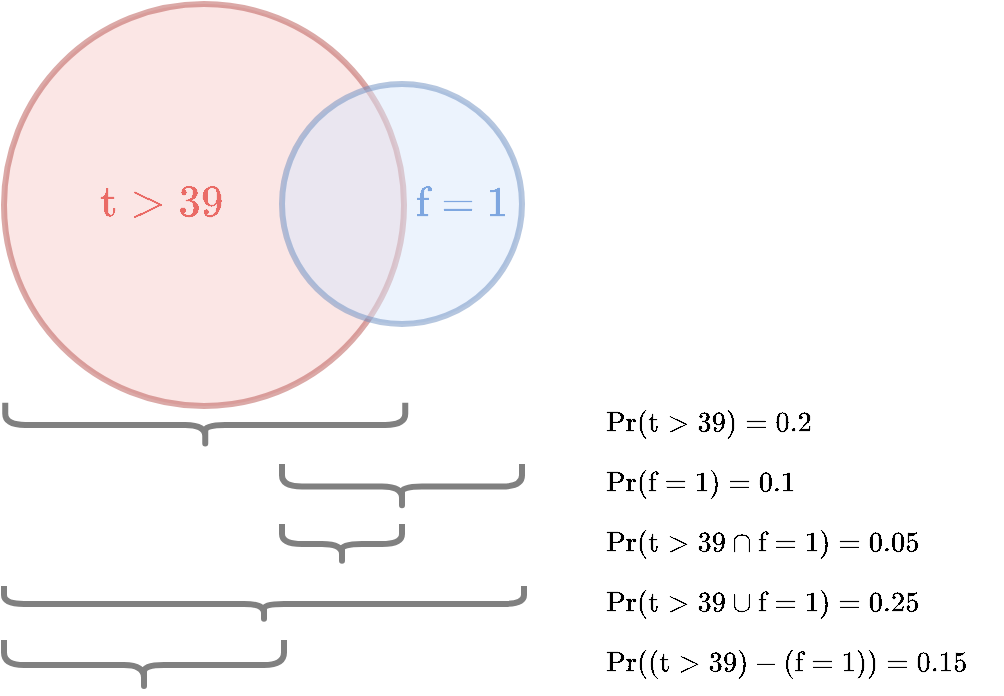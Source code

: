 <mxfile version="14.1.4" type="device"><diagram id="dh0zIfsxkgu0dF92HUc-" name="ex_2_1_venn"><mxGraphModel dx="1350" dy="843" grid="1" gridSize="10" guides="0" tooltips="1" connect="0" arrows="0" fold="1" page="1" pageScale="1" pageWidth="900" pageHeight="900" math="1" shadow="0"><root><mxCell id="zjQHZT8Wj9p1asSgLFkc-0"/><mxCell id="zjQHZT8Wj9p1asSgLFkc-1" parent="zjQHZT8Wj9p1asSgLFkc-0"/><mxCell id="zjQHZT8Wj9p1asSgLFkc-2" value="" style="ellipse;whiteSpace=wrap;html=1;opacity=50;fillColor=#f8cecc;strokeColor=#b85450;strokeWidth=3;fontColor=#EA6B66;" parent="zjQHZT8Wj9p1asSgLFkc-1" vertex="1"><mxGeometry x="240" y="40" width="200" height="201" as="geometry"/></mxCell><mxCell id="zjQHZT8Wj9p1asSgLFkc-3" value="" style="ellipse;whiteSpace=wrap;html=1;opacity=50;fillColor=#dae8fc;strokeColor=#6c8ebf;strokeWidth=3;fontColor=#7EA6E0;" parent="zjQHZT8Wj9p1asSgLFkc-1" vertex="1"><mxGeometry x="379" y="80" width="120" height="120" as="geometry"/></mxCell><mxCell id="zjQHZT8Wj9p1asSgLFkc-6" value="\(\text{f}=1\)" style="text;html=1;strokeColor=none;fillColor=none;align=center;verticalAlign=middle;whiteSpace=wrap;rounded=0;fontColor=#7EA6E0;opacity=50;fontSize=18;" parent="zjQHZT8Wj9p1asSgLFkc-1" vertex="1"><mxGeometry x="439" y="120" width="60" height="40" as="geometry"/></mxCell><mxCell id="zjQHZT8Wj9p1asSgLFkc-7" value="" style="shape=curlyBracket;whiteSpace=wrap;html=1;rounded=1;strokeWidth=3;fontColor=#7EA6E0;rotation=-90;sketch=0;strokeColor=#808080;" parent="zjQHZT8Wj9p1asSgLFkc-1" vertex="1"><mxGeometry x="329.5" y="150.5" width="22.25" height="200" as="geometry"/></mxCell><mxCell id="zjQHZT8Wj9p1asSgLFkc-8" value="\(\text{Pr}(\text{t}&amp;gt;39)=0.2\)" style="text;strokeColor=none;fillColor=none;align=left;verticalAlign=middle;rounded=0;opacity=50;fontSize=12;labelBackgroundColor=none;sketch=0;whiteSpace=wrap;html=1;" parent="zjQHZT8Wj9p1asSgLFkc-1" vertex="1"><mxGeometry x="539" y="240" width="200" height="20" as="geometry"/></mxCell><mxCell id="zjQHZT8Wj9p1asSgLFkc-9" value="" style="shape=curlyBracket;whiteSpace=wrap;html=1;rounded=1;strokeWidth=3;fontColor=#7EA6E0;rotation=-90;strokeColor=#808080;" parent="zjQHZT8Wj9p1asSgLFkc-1" vertex="1"><mxGeometry x="427.75" y="221.25" width="22.5" height="120" as="geometry"/></mxCell><mxCell id="zjQHZT8Wj9p1asSgLFkc-10" value="\(\text{Pr}(\text{f}=1)=0.1\)" style="text;strokeColor=none;fillColor=none;align=left;verticalAlign=middle;rounded=0;opacity=50;fontSize=12;labelBackgroundColor=none;sketch=0;html=1;whiteSpace=wrap;" parent="zjQHZT8Wj9p1asSgLFkc-1" vertex="1"><mxGeometry x="539" y="270" width="200" height="20" as="geometry"/></mxCell><mxCell id="zjQHZT8Wj9p1asSgLFkc-11" value="&lt;span style=&quot;color: rgb(234 , 107 , 102) ; font-size: 19px&quot;&gt;\(\text{t}&amp;gt;39\)&lt;/span&gt;" style="text;html=1;strokeColor=none;fillColor=none;align=center;verticalAlign=middle;whiteSpace=wrap;rounded=0;fontColor=#666666;opacity=50;fontSize=19;" parent="zjQHZT8Wj9p1asSgLFkc-1" vertex="1"><mxGeometry x="279" y="120" width="80" height="40" as="geometry"/></mxCell><mxCell id="zjQHZT8Wj9p1asSgLFkc-12" value="" style="shape=curlyBracket;whiteSpace=wrap;html=1;rounded=1;strokeWidth=3;fontColor=#7EA6E0;rotation=-90;strokeColor=#808080;" parent="zjQHZT8Wj9p1asSgLFkc-1" vertex="1"><mxGeometry x="399" y="280" width="20" height="60" as="geometry"/></mxCell><mxCell id="zjQHZT8Wj9p1asSgLFkc-14" value="\(\text{Pr}(\text{t}&amp;gt;39\cup\text{f}=1)=0.25\)" style="text;html=1;strokeColor=none;fillColor=none;align=left;verticalAlign=middle;whiteSpace=wrap;rounded=0;opacity=50;fontSize=12;" parent="zjQHZT8Wj9p1asSgLFkc-1" vertex="1"><mxGeometry x="539" y="330" width="200" height="20" as="geometry"/></mxCell><mxCell id="zjQHZT8Wj9p1asSgLFkc-15" value="" style="shape=curlyBracket;whiteSpace=wrap;html=1;rounded=1;strokeWidth=3;fontColor=#7EA6E0;rotation=-90;strokeColor=#808080;" parent="zjQHZT8Wj9p1asSgLFkc-1" vertex="1"><mxGeometry x="361.06" y="209.94" width="17.88" height="260" as="geometry"/></mxCell><mxCell id="zjQHZT8Wj9p1asSgLFkc-16" value="\(\text{Pr}(\text{t}&amp;gt;3 9\cap\text{f}=1)=0.05\)" style="text;html=1;strokeColor=none;fillColor=none;align=left;verticalAlign=middle;whiteSpace=wrap;rounded=0;opacity=50;fontSize=12;" parent="zjQHZT8Wj9p1asSgLFkc-1" vertex="1"><mxGeometry x="539" y="300" width="200" height="20" as="geometry"/></mxCell><mxCell id="zjQHZT8Wj9p1asSgLFkc-17" value="" style="shape=curlyBracket;whiteSpace=wrap;html=1;rounded=1;strokeWidth=3;fontColor=#7EA6E0;rotation=-90;strokeColor=#808080;" parent="zjQHZT8Wj9p1asSgLFkc-1" vertex="1"><mxGeometry x="297.44" y="300.56" width="25.12" height="140" as="geometry"/></mxCell><mxCell id="zjQHZT8Wj9p1asSgLFkc-18" value="\(\text{Pr}((\text{t}&amp;gt;39)-(\text{f}=1))=0.15\)" style="text;html=1;strokeColor=none;fillColor=none;align=left;verticalAlign=middle;whiteSpace=wrap;rounded=0;opacity=50;fontSize=12;labelBorderColor=none;labelBackgroundColor=none;" parent="zjQHZT8Wj9p1asSgLFkc-1" vertex="1"><mxGeometry x="539" y="359" width="200" height="21" as="geometry"/></mxCell></root></mxGraphModel></diagram></mxfile>